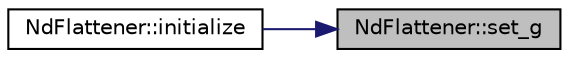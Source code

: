 digraph "NdFlattener::set_g"
{
 // LATEX_PDF_SIZE
  edge [fontname="Helvetica",fontsize="10",labelfontname="Helvetica",labelfontsize="10"];
  node [fontname="Helvetica",fontsize="10",shape=record];
  rankdir="RL";
  Node1 [label="NdFlattener::set_g",height=0.2,width=0.4,color="black", fillcolor="grey75", style="filled", fontcolor="black",tooltip="Gather the distributed flatteners' data and index arrays into the allocated arrays."];
  Node1 -> Node2 [dir="back",color="midnightblue",fontsize="10",style="solid",fontname="Helvetica"];
  Node2 [label="NdFlattener::initialize",height=0.2,width=0.4,color="black", fillcolor="white", style="filled",URL="$classNdFlattener.html#ae83c8ff0ad27c44c29791390a649597f",tooltip="Initialize a flattener with K indices by combining distributed flatteners with (K-1) indices each."];
}
